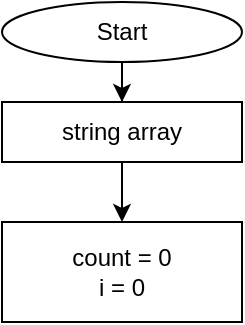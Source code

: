 <mxfile version="21.2.3" type="github">
  <diagram id="C5RBs43oDa-KdzZeNtuy" name="Page-1">
    <mxGraphModel dx="1434" dy="764" grid="1" gridSize="10" guides="1" tooltips="1" connect="1" arrows="1" fold="1" page="1" pageScale="1" pageWidth="827" pageHeight="1169" math="0" shadow="0">
      <root>
        <mxCell id="WIyWlLk6GJQsqaUBKTNV-0" />
        <mxCell id="WIyWlLk6GJQsqaUBKTNV-1" parent="WIyWlLk6GJQsqaUBKTNV-0" />
        <mxCell id="hgT3ovTJ3lAhuqHBjHq7-3" value="" style="edgeStyle=orthogonalEdgeStyle;rounded=0;orthogonalLoop=1;jettySize=auto;html=1;" edge="1" parent="WIyWlLk6GJQsqaUBKTNV-1" source="hgT3ovTJ3lAhuqHBjHq7-1" target="hgT3ovTJ3lAhuqHBjHq7-2">
          <mxGeometry relative="1" as="geometry" />
        </mxCell>
        <mxCell id="hgT3ovTJ3lAhuqHBjHq7-1" value="Start" style="ellipse;whiteSpace=wrap;html=1;" vertex="1" parent="WIyWlLk6GJQsqaUBKTNV-1">
          <mxGeometry x="280" y="10" width="120" height="30" as="geometry" />
        </mxCell>
        <mxCell id="hgT3ovTJ3lAhuqHBjHq7-5" value="" style="edgeStyle=orthogonalEdgeStyle;rounded=0;orthogonalLoop=1;jettySize=auto;html=1;" edge="1" parent="WIyWlLk6GJQsqaUBKTNV-1" source="hgT3ovTJ3lAhuqHBjHq7-2" target="hgT3ovTJ3lAhuqHBjHq7-4">
          <mxGeometry relative="1" as="geometry" />
        </mxCell>
        <mxCell id="hgT3ovTJ3lAhuqHBjHq7-2" value="string array" style="rounded=0;whiteSpace=wrap;html=1;" vertex="1" parent="WIyWlLk6GJQsqaUBKTNV-1">
          <mxGeometry x="280" y="60" width="120" height="30" as="geometry" />
        </mxCell>
        <mxCell id="hgT3ovTJ3lAhuqHBjHq7-4" value="count = 0&lt;br&gt;i = 0" style="rounded=0;whiteSpace=wrap;html=1;" vertex="1" parent="WIyWlLk6GJQsqaUBKTNV-1">
          <mxGeometry x="280" y="120" width="120" height="50" as="geometry" />
        </mxCell>
      </root>
    </mxGraphModel>
  </diagram>
</mxfile>
